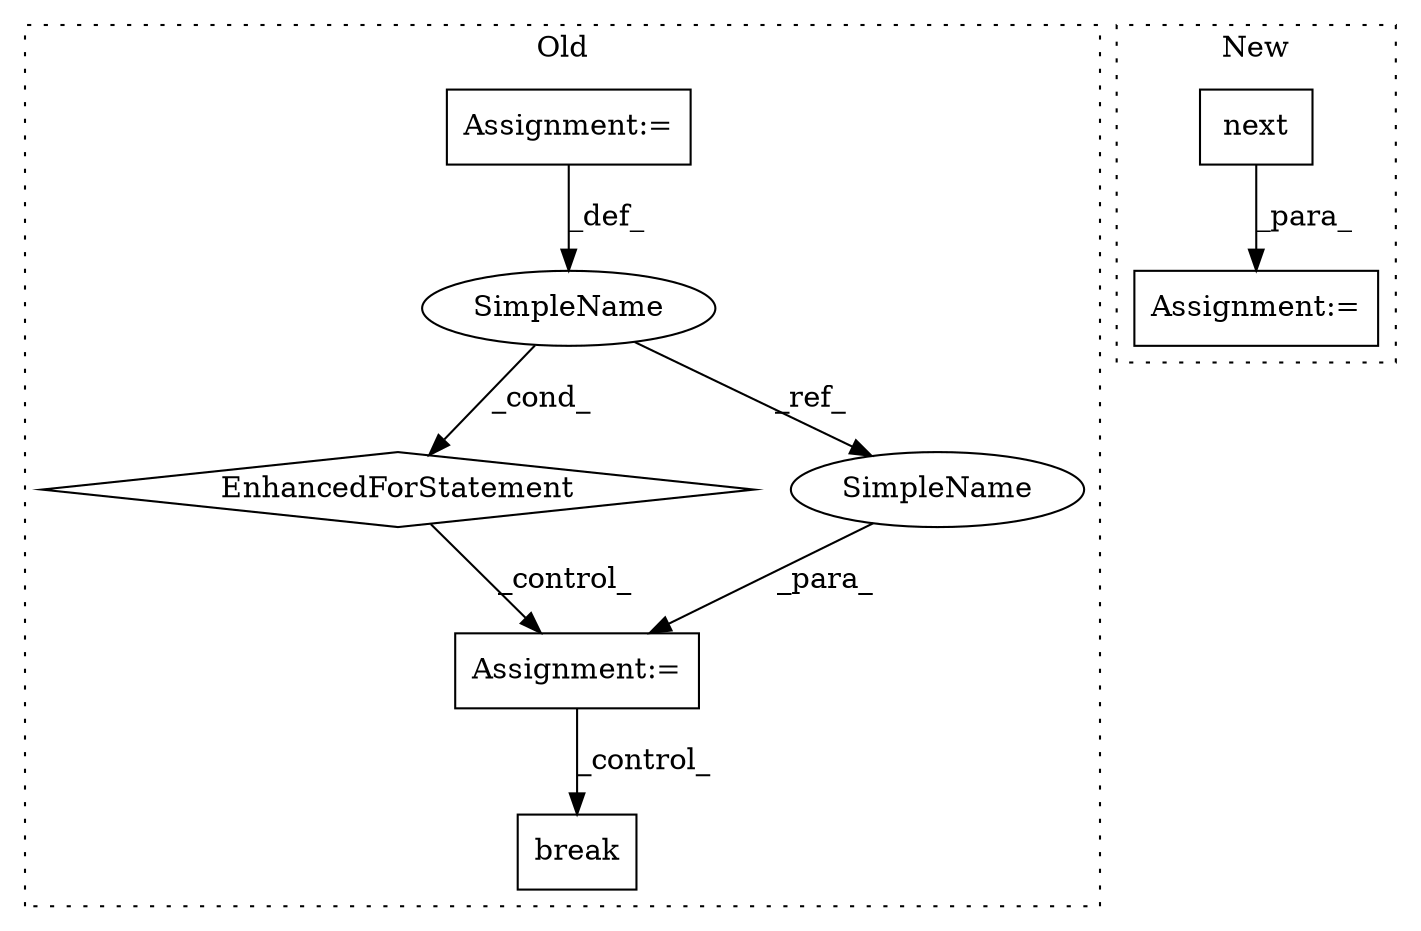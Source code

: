 digraph G {
subgraph cluster0 {
1 [label="break" a="10" s="8309" l="6" shape="box"];
3 [label="Assignment:=" a="7" s="8167,8250" l="53,2" shape="box"];
5 [label="EnhancedForStatement" a="70" s="8167,8250" l="53,2" shape="diamond"];
6 [label="SimpleName" a="42" s="8224" l="4" shape="ellipse"];
7 [label="Assignment:=" a="7" s="8270" l="1" shape="box"];
8 [label="SimpleName" a="42" s="8271" l="4" shape="ellipse"];
label = "Old";
style="dotted";
}
subgraph cluster1 {
2 [label="next" a="32" s="8156,8185" l="5,1" shape="box"];
4 [label="Assignment:=" a="7" s="8155" l="1" shape="box"];
label = "New";
style="dotted";
}
2 -> 4 [label="_para_"];
3 -> 6 [label="_def_"];
5 -> 7 [label="_control_"];
6 -> 5 [label="_cond_"];
6 -> 8 [label="_ref_"];
7 -> 1 [label="_control_"];
8 -> 7 [label="_para_"];
}
